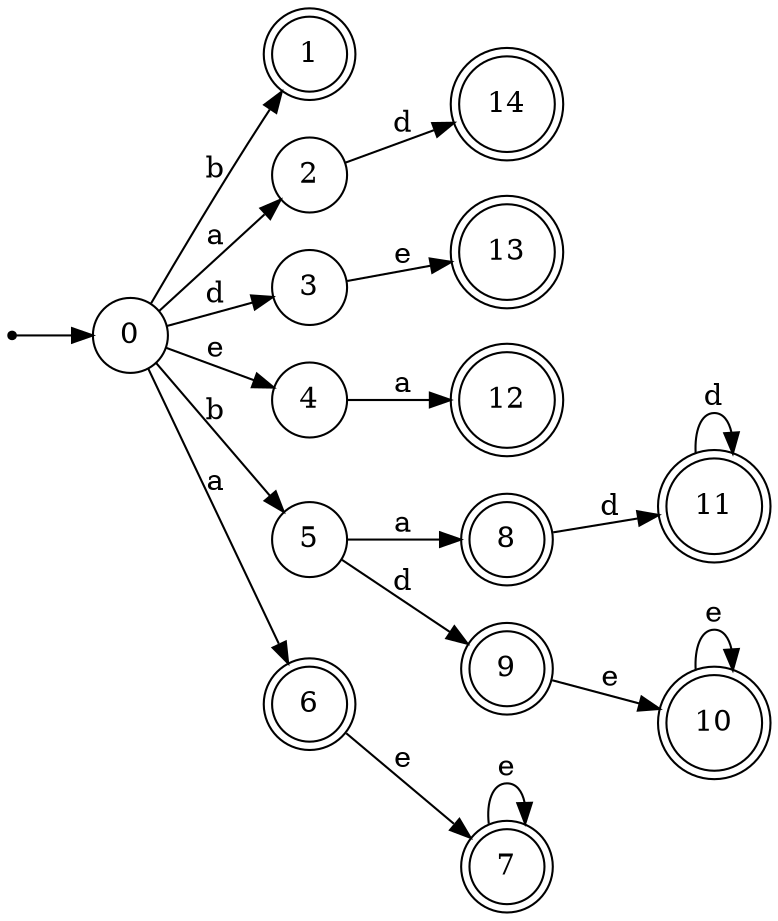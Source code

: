 digraph finite_state_machine {
rankdir=LR;
size="20,20";
node [shape = point]; "dummy0"
node [shape = circle]; "0";
"dummy0" -> "0";
node [shape = doublecircle]; "1";node [shape = circle]; "2";
node [shape = circle]; "3";
node [shape = circle]; "4";
node [shape = circle]; "5";
node [shape = doublecircle]; "6";node [shape = doublecircle]; "7";node [shape = doublecircle]; "8";node [shape = doublecircle]; "9";node [shape = doublecircle]; "10";node [shape = doublecircle]; "11";node [shape = doublecircle]; "12";node [shape = doublecircle]; "13";node [shape = doublecircle]; "14";"0" -> "1" [label = "b"];
 "0" -> "5" [label = "b"];
 "0" -> "2" [label = "a"];
 "0" -> "6" [label = "a"];
 "0" -> "3" [label = "d"];
 "0" -> "4" [label = "e"];
 "6" -> "7" [label = "e"];
 "7" -> "7" [label = "e"];
 "5" -> "8" [label = "a"];
 "5" -> "9" [label = "d"];
 "9" -> "10" [label = "e"];
 "10" -> "10" [label = "e"];
 "8" -> "11" [label = "d"];
 "11" -> "11" [label = "d"];
 "4" -> "12" [label = "a"];
 "3" -> "13" [label = "e"];
 "2" -> "14" [label = "d"];
 }
